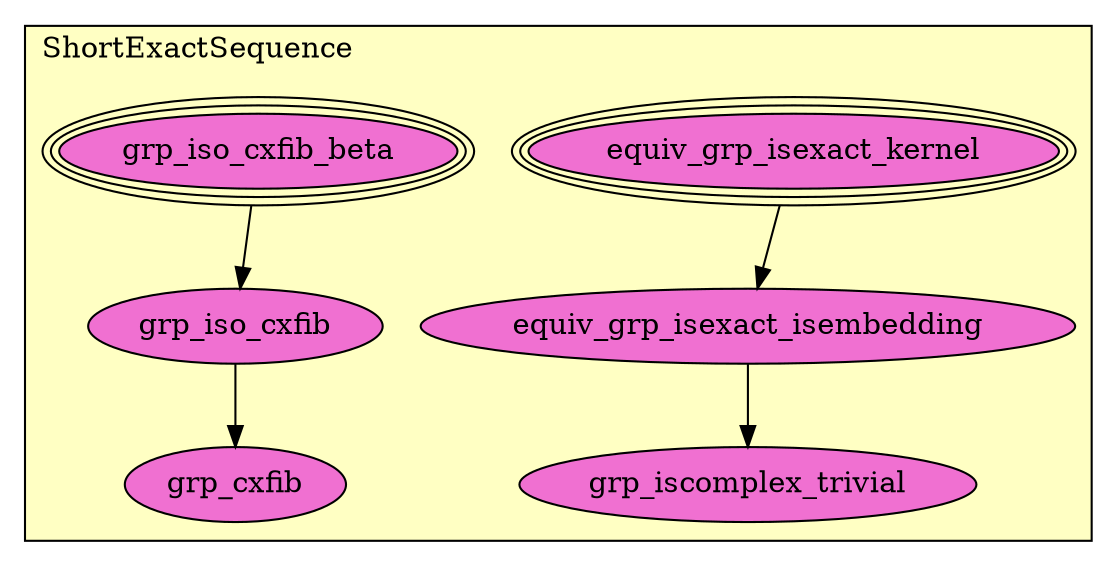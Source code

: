 digraph HoTT_Algebra_Groups_ShortExactSequence {
  graph [ratio=0.5]
  node [style=filled]
ShortExactSequence_equiv_grp_isexact_kernel [label="equiv_grp_isexact_kernel", URL=<ShortExactSequence.html#equiv_grp_isexact_kernel>, peripheries=3, fillcolor="#F070D1"] ;
ShortExactSequence_equiv_grp_isexact_isembedding [label="equiv_grp_isexact_isembedding", URL=<ShortExactSequence.html#equiv_grp_isexact_isembedding>, fillcolor="#F070D1"] ;
ShortExactSequence_grp_iscomplex_trivial [label="grp_iscomplex_trivial", URL=<ShortExactSequence.html#grp_iscomplex_trivial>, fillcolor="#F070D1"] ;
ShortExactSequence_grp_iso_cxfib_beta [label="grp_iso_cxfib_beta", URL=<ShortExactSequence.html#grp_iso_cxfib_beta>, peripheries=3, fillcolor="#F070D1"] ;
ShortExactSequence_grp_iso_cxfib [label="grp_iso_cxfib", URL=<ShortExactSequence.html#grp_iso_cxfib>, fillcolor="#F070D1"] ;
ShortExactSequence_grp_cxfib [label="grp_cxfib", URL=<ShortExactSequence.html#grp_cxfib>, fillcolor="#F070D1"] ;
  ShortExactSequence_equiv_grp_isexact_kernel -> ShortExactSequence_equiv_grp_isexact_isembedding [] ;
  ShortExactSequence_equiv_grp_isexact_isembedding -> ShortExactSequence_grp_iscomplex_trivial [] ;
  ShortExactSequence_grp_iso_cxfib_beta -> ShortExactSequence_grp_iso_cxfib [] ;
  ShortExactSequence_grp_iso_cxfib -> ShortExactSequence_grp_cxfib [] ;
subgraph cluster_ShortExactSequence { label="ShortExactSequence"; fillcolor="#FFFFC3"; labeljust=l; style=filled 
ShortExactSequence_grp_cxfib; ShortExactSequence_grp_iso_cxfib; ShortExactSequence_grp_iso_cxfib_beta; ShortExactSequence_grp_iscomplex_trivial; ShortExactSequence_equiv_grp_isexact_isembedding; ShortExactSequence_equiv_grp_isexact_kernel; };
} /* END */
